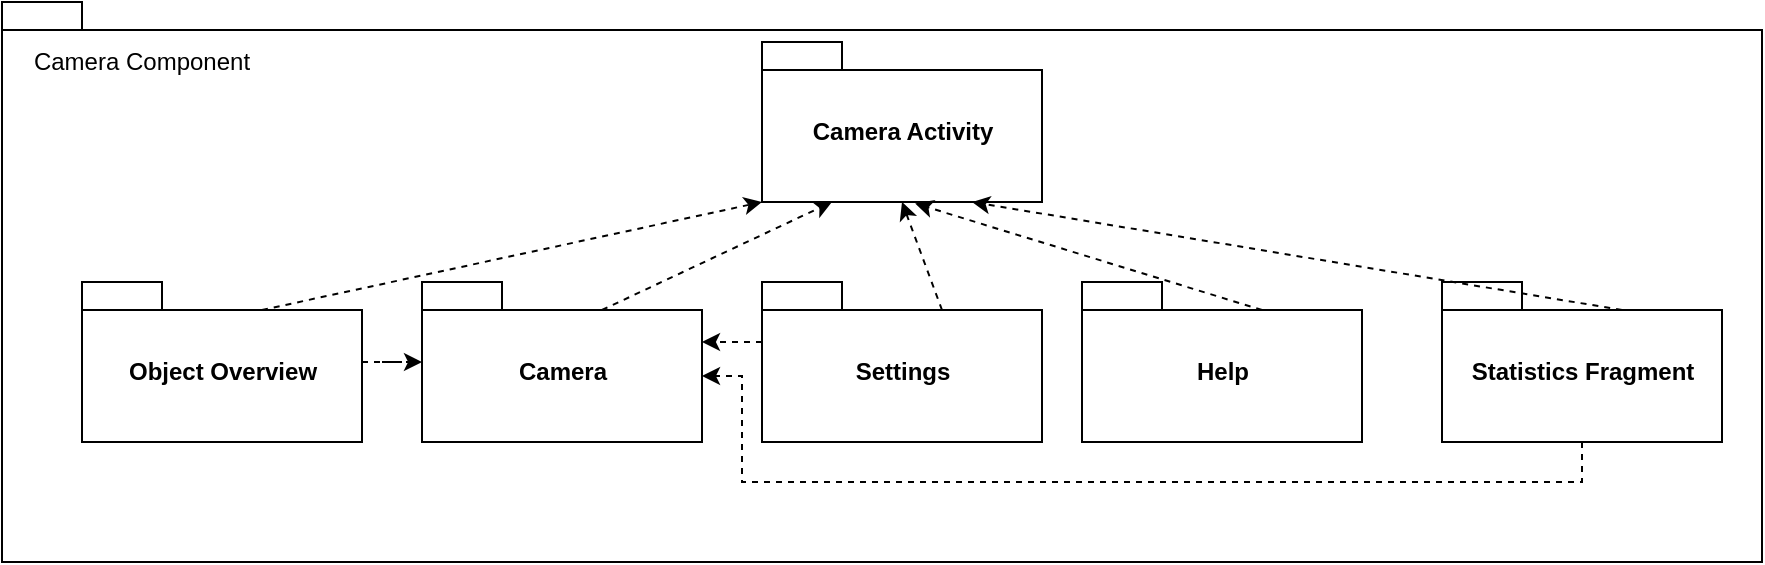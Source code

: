 <mxfile version="14.7.7" type="device"><diagram id="IkMA4cMh9Krb1ckngKpn" name="Page-1"><mxGraphModel dx="1391" dy="706" grid="1" gridSize="10" guides="1" tooltips="1" connect="1" arrows="1" fold="1" page="1" pageScale="1" pageWidth="850" pageHeight="1100" math="0" shadow="0"><root><mxCell id="0"/><mxCell id="1" parent="0"/><mxCell id="0CaIKK37aocKWrAN6mAO-1" value="" style="shape=folder;fontStyle=1;spacingTop=10;tabWidth=40;tabHeight=14;tabPosition=left;html=1;" vertex="1" parent="1"><mxGeometry x="10" y="20" width="880" height="280" as="geometry"/></mxCell><mxCell id="0CaIKK37aocKWrAN6mAO-2" value="Camera Activity" style="shape=folder;fontStyle=1;spacingTop=10;tabWidth=40;tabHeight=14;tabPosition=left;html=1;" vertex="1" parent="1"><mxGeometry x="390" y="40" width="140" height="80" as="geometry"/></mxCell><mxCell id="0CaIKK37aocKWrAN6mAO-3" value="Camera" style="shape=folder;fontStyle=1;spacingTop=10;tabWidth=40;tabHeight=14;tabPosition=left;html=1;" vertex="1" parent="1"><mxGeometry x="220" y="160" width="140" height="80" as="geometry"/></mxCell><mxCell id="0CaIKK37aocKWrAN6mAO-4" style="edgeStyle=orthogonalEdgeStyle;rounded=0;orthogonalLoop=1;jettySize=auto;html=1;dashed=1;" edge="1" parent="1" source="0CaIKK37aocKWrAN6mAO-5" target="0CaIKK37aocKWrAN6mAO-3"><mxGeometry relative="1" as="geometry"><Array as="points"><mxPoint x="370" y="190"/><mxPoint x="370" y="190"/></Array></mxGeometry></mxCell><mxCell id="0CaIKK37aocKWrAN6mAO-5" value="Settings" style="shape=folder;fontStyle=1;spacingTop=10;tabWidth=40;tabHeight=14;tabPosition=left;html=1;" vertex="1" parent="1"><mxGeometry x="390" y="160" width="140" height="80" as="geometry"/></mxCell><mxCell id="0CaIKK37aocKWrAN6mAO-6" value="Help" style="shape=folder;fontStyle=1;spacingTop=10;tabWidth=40;tabHeight=14;tabPosition=left;html=1;" vertex="1" parent="1"><mxGeometry x="550" y="160" width="140" height="80" as="geometry"/></mxCell><mxCell id="0CaIKK37aocKWrAN6mAO-7" style="edgeStyle=orthogonalEdgeStyle;rounded=0;orthogonalLoop=1;jettySize=auto;html=1;entryX=0;entryY=0;entryDx=140;entryDy=47;entryPerimeter=0;dashed=1;" edge="1" parent="1" source="0CaIKK37aocKWrAN6mAO-8" target="0CaIKK37aocKWrAN6mAO-3"><mxGeometry relative="1" as="geometry"><Array as="points"><mxPoint x="800" y="260"/><mxPoint x="380" y="260"/><mxPoint x="380" y="207"/></Array></mxGeometry></mxCell><mxCell id="0CaIKK37aocKWrAN6mAO-8" value="Statistics Fragment" style="shape=folder;fontStyle=1;spacingTop=10;tabWidth=40;tabHeight=14;tabPosition=left;html=1;" vertex="1" parent="1"><mxGeometry x="730" y="160" width="140" height="80" as="geometry"/></mxCell><mxCell id="0CaIKK37aocKWrAN6mAO-9" value="" style="endArrow=classic;html=1;entryX=0.75;entryY=1;entryDx=0;entryDy=0;entryPerimeter=0;exitX=0;exitY=0;exitDx=90;exitDy=14;exitPerimeter=0;dashed=1;" edge="1" parent="1" source="0CaIKK37aocKWrAN6mAO-8" target="0CaIKK37aocKWrAN6mAO-2"><mxGeometry width="50" height="50" relative="1" as="geometry"><mxPoint x="620" y="190" as="sourcePoint"/><mxPoint x="670" y="140" as="targetPoint"/></mxGeometry></mxCell><mxCell id="0CaIKK37aocKWrAN6mAO-10" value="" style="endArrow=classic;html=1;entryX=0.547;entryY=1.009;entryDx=0;entryDy=0;entryPerimeter=0;dashed=1;exitX=0;exitY=0;exitDx=90;exitDy=14;exitPerimeter=0;" edge="1" parent="1" source="0CaIKK37aocKWrAN6mAO-6" target="0CaIKK37aocKWrAN6mAO-2"><mxGeometry width="50" height="50" relative="1" as="geometry"><mxPoint x="760" y="170" as="sourcePoint"/><mxPoint x="595" y="120" as="targetPoint"/></mxGeometry></mxCell><mxCell id="0CaIKK37aocKWrAN6mAO-11" value="" style="endArrow=classic;html=1;entryX=0.5;entryY=1;entryDx=0;entryDy=0;entryPerimeter=0;dashed=1;exitX=0;exitY=0;exitDx=90;exitDy=14;exitPerimeter=0;" edge="1" parent="1" source="0CaIKK37aocKWrAN6mAO-5" target="0CaIKK37aocKWrAN6mAO-2"><mxGeometry width="50" height="50" relative="1" as="geometry"><mxPoint x="590" y="170" as="sourcePoint"/><mxPoint x="566.58" y="120.72" as="targetPoint"/></mxGeometry></mxCell><mxCell id="0CaIKK37aocKWrAN6mAO-12" value="" style="endArrow=classic;html=1;dashed=1;exitX=0;exitY=0;exitDx=90;exitDy=14;exitPerimeter=0;entryX=0.25;entryY=1;entryDx=0;entryDy=0;entryPerimeter=0;" edge="1" parent="1" source="0CaIKK37aocKWrAN6mAO-3" target="0CaIKK37aocKWrAN6mAO-2"><mxGeometry width="50" height="50" relative="1" as="geometry"><mxPoint x="420" y="170" as="sourcePoint"/><mxPoint x="525" y="120" as="targetPoint"/></mxGeometry></mxCell><mxCell id="0CaIKK37aocKWrAN6mAO-13" value="Camera Component" style="text;html=1;strokeColor=none;fillColor=none;align=center;verticalAlign=middle;whiteSpace=wrap;rounded=0;" vertex="1" parent="1"><mxGeometry x="10" y="40" width="140" height="20" as="geometry"/></mxCell><mxCell id="0CaIKK37aocKWrAN6mAO-14" style="edgeStyle=orthogonalEdgeStyle;rounded=0;orthogonalLoop=1;jettySize=auto;html=1;dashed=1;" edge="1" parent="1" source="0CaIKK37aocKWrAN6mAO-15" target="0CaIKK37aocKWrAN6mAO-3"><mxGeometry relative="1" as="geometry"/></mxCell><mxCell id="0CaIKK37aocKWrAN6mAO-15" value="&lt;div&gt;Object Overview&lt;br&gt;&lt;/div&gt;" style="shape=folder;fontStyle=1;spacingTop=10;tabWidth=40;tabHeight=14;tabPosition=left;html=1;" vertex="1" parent="1"><mxGeometry x="50" y="160" width="140" height="80" as="geometry"/></mxCell><mxCell id="0CaIKK37aocKWrAN6mAO-16" value="" style="endArrow=classic;html=1;dashed=1;exitX=0;exitY=0;exitDx=90;exitDy=14;exitPerimeter=0;entryX=0;entryY=0;entryDx=0;entryDy=80;entryPerimeter=0;" edge="1" parent="1" source="0CaIKK37aocKWrAN6mAO-15" target="0CaIKK37aocKWrAN6mAO-2"><mxGeometry width="50" height="50" relative="1" as="geometry"><mxPoint x="320" y="184.0" as="sourcePoint"/><mxPoint x="435" y="130" as="targetPoint"/></mxGeometry></mxCell></root></mxGraphModel></diagram></mxfile>
